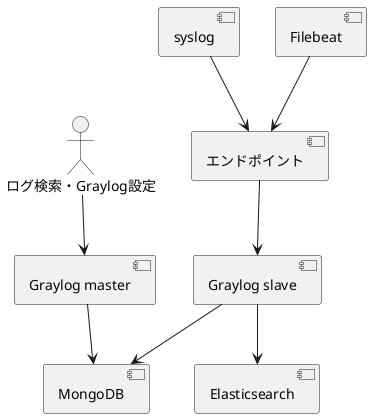 @startuml

actor "ログ検索・Graylog設定" as user

[syslog] -down-> [エンドポイント]
[Filebeat] -down-> [エンドポイント]

[エンドポイント] -down-> [Graylog slave]

[Graylog slave] -down-> [Elasticsearch]

user -down-> [Graylog master]

[Graylog master] -down-> [MongoDB]

[Graylog slave] -down-> [MongoDB]

@enduml
